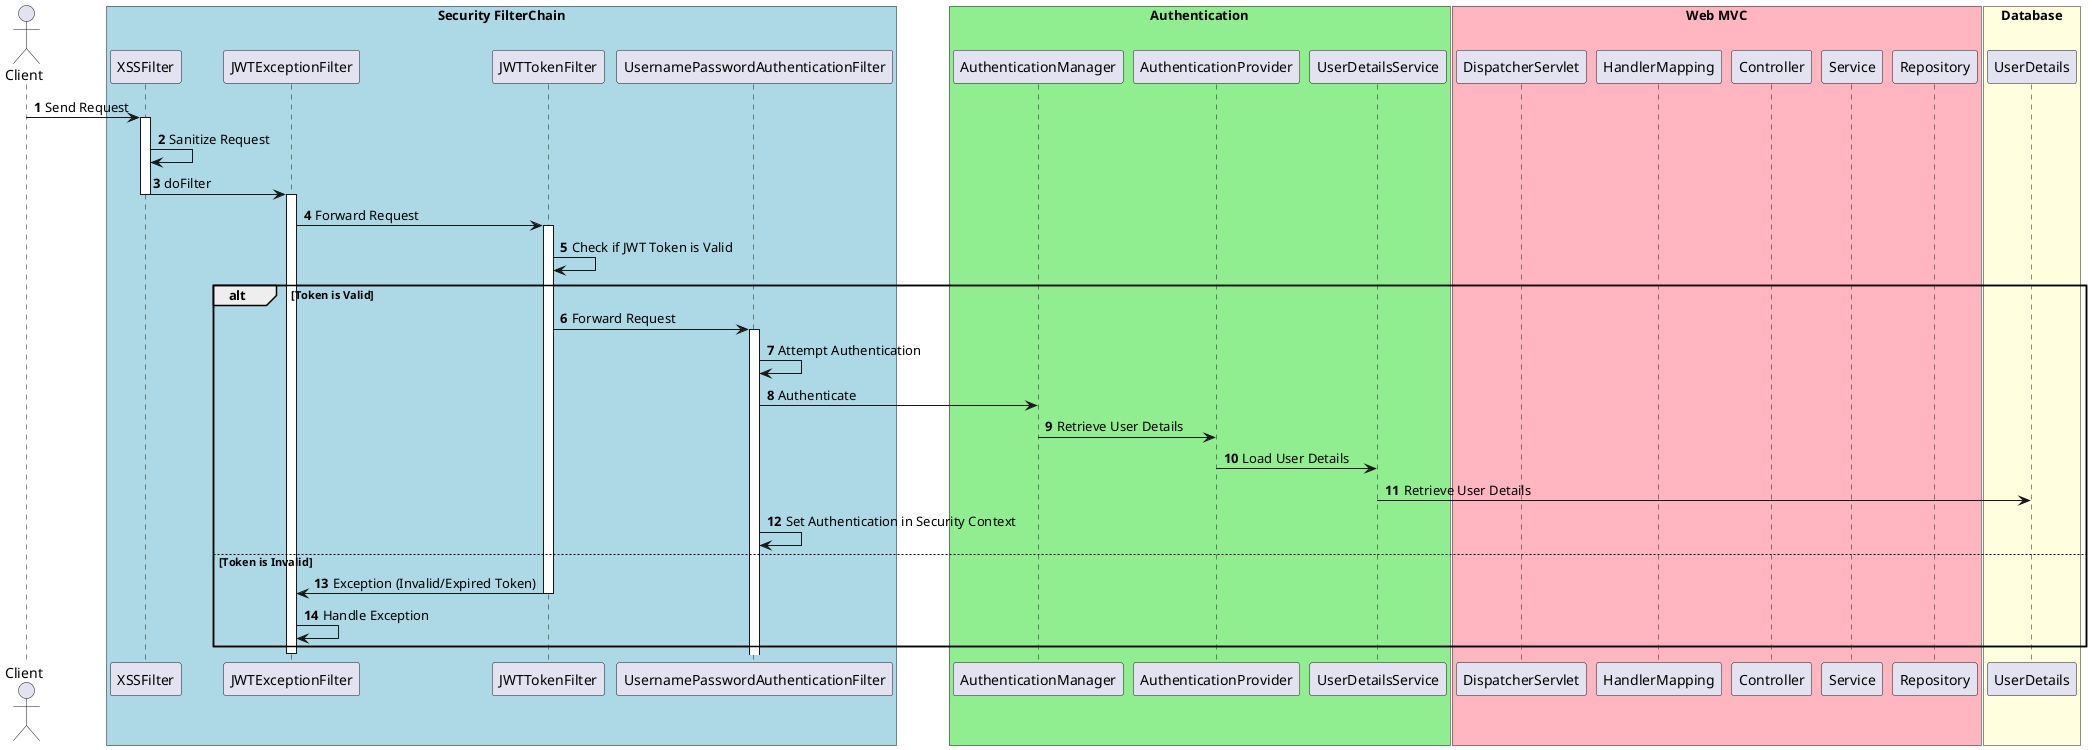 @startuml

actor "Client" as Client
box "Security FilterChain" #LightBlue
    participant "XSSFilter" as XSSFilter
    participant "JWTExceptionFilter" as JWTExceptionFilter
    participant "JWTTokenFilter" as JWTTokenFilter
    participant "UsernamePasswordAuthenticationFilter" as AuthFilter
end box
box "Authentication" #LightGreen
    participant "AuthenticationManager" as AuthManager
    participant "AuthenticationProvider" as AuthProvider
    participant "UserDetailsService" as UserDetailsService
end box
box "Web MVC" #LightPink
    participant "DispatcherServlet" as DispatcherServlet
    participant "HandlerMapping" as HandlerMapping
    participant "Controller" as Controller
    participant "Service" as Service
    participant "Repository" as Repository
end box
box "Database" #LightYellow
    participant "UserDetails" as UserDetails
end box

autonumber

Client -> XSSFilter: Send Request
activate XSSFilter
XSSFilter -> XSSFilter: Sanitize Request
XSSFilter -> JWTExceptionFilter: doFilter
deactivate XSSFilter
activate JWTExceptionFilter
JWTExceptionFilter -> JWTTokenFilter: Forward Request
activate JWTTokenFilter
JWTTokenFilter -> JWTTokenFilter: Check if JWT Token is Valid
alt Token is Valid
    JWTTokenFilter -> AuthFilter: Forward Request
    activate AuthFilter
    AuthFilter -> AuthFilter: Attempt Authentication
    AuthFilter -> AuthManager: Authenticate
    AuthManager -> AuthProvider: Retrieve User Details
    AuthProvider -> UserDetailsService: Load User Details
    UserDetailsService -> UserDetails: Retrieve User Details
    AuthFilter -> AuthFilter: Set Authentication in Security Context
else Token is Invalid
    JWTTokenFilter -> JWTExceptionFilter: Exception (Invalid/Expired Token)
    deactivate JWTTokenFilter
    JWTExceptionFilter -> JWTExceptionFilter: Handle Exception
end
deactivate JWTExceptionFilter

'Client -> Request: Send Request
'Request -> XSSFilter: Intercept Request
'XSSFilter -> XSSFilter: Sanitize Request
'XSSFilter -> AuthFilter: Forward Request
'AuthFilter -> AuthFilter: Attempt Authentication
'AuthFilter -> AuthManager: Authenticate
'AuthManager -> AuthProvider: Retrieve User Details
'AuthProvider -> UserDetailsService: Load User Details
'UserDetailsService -> UserDetails: Retrieve User Details
'AuthFilter -> AuthFilter: Create Authentication Token
'AuthFilter -> AuthFilter: Set Authentication in Security Context
'AuthFilter -> Response: Return Response

@enduml